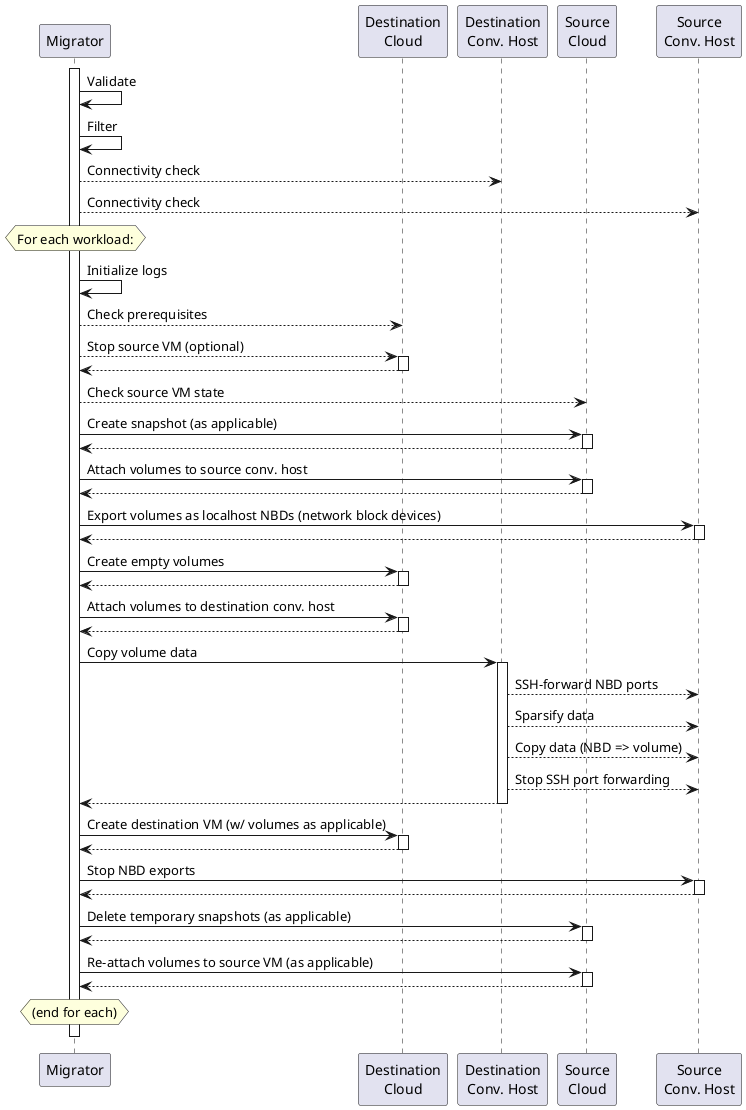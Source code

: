 @startuml

participant Migrator as p_mig
participant "Destination\nCloud" as p_dst_cloud
participant "Destination\nConv. Host" as p_dst_host
participant "Source\nCloud" as p_src_cloud
participant "Source\nConv. Host" as p_src_host

activate p_mig
p_mig -> p_mig: Validate
p_mig -> p_mig: Filter
p_mig --> p_dst_host: Connectivity check
p_mig --> p_src_host: Connectivity check

hnote over p_mig
  For each workload:
endhnote

p_mig -> p_mig: Initialize logs
p_mig --> p_dst_cloud: Check prerequisites
p_mig --> p_dst_cloud ++: Stop source VM (optional)
return
p_mig --> p_src_cloud: Check source VM state
p_mig -> p_src_cloud ++: Create snapshot (as applicable)
return
p_mig -> p_src_cloud ++: Attach volumes to source conv. host
return
p_mig -> p_src_host ++: Export volumes as localhost NBDs (network block devices)
return
p_mig -> p_dst_cloud ++: Create empty volumes
return
p_mig -> p_dst_cloud ++: Attach volumes to destination conv. host
return
p_mig -> p_dst_host ++: Copy volume data
p_dst_host --> p_src_host: SSH-forward NBD ports
p_dst_host --> p_src_host: Sparsify data
p_dst_host --> p_src_host: Copy data (NBD => volume)
p_dst_host --> p_src_host: Stop SSH port forwarding
return

p_mig -> p_dst_cloud ++: Create destination VM (w/ volumes as applicable)
return

p_mig -> p_src_host ++: Stop NBD exports
return
p_mig -> p_src_cloud ++: Delete temporary snapshots (as applicable)
return
p_mig -> p_src_cloud ++: Re-attach volumes to source VM (as applicable)
return

hnote over p_mig
  (end for each)
endhnote
' Hidden message to make the above hnote appear before deactivation of p_mig
p_mig -[hidden]-> p_dst_cloud

deactivate p_mig

@enduml
